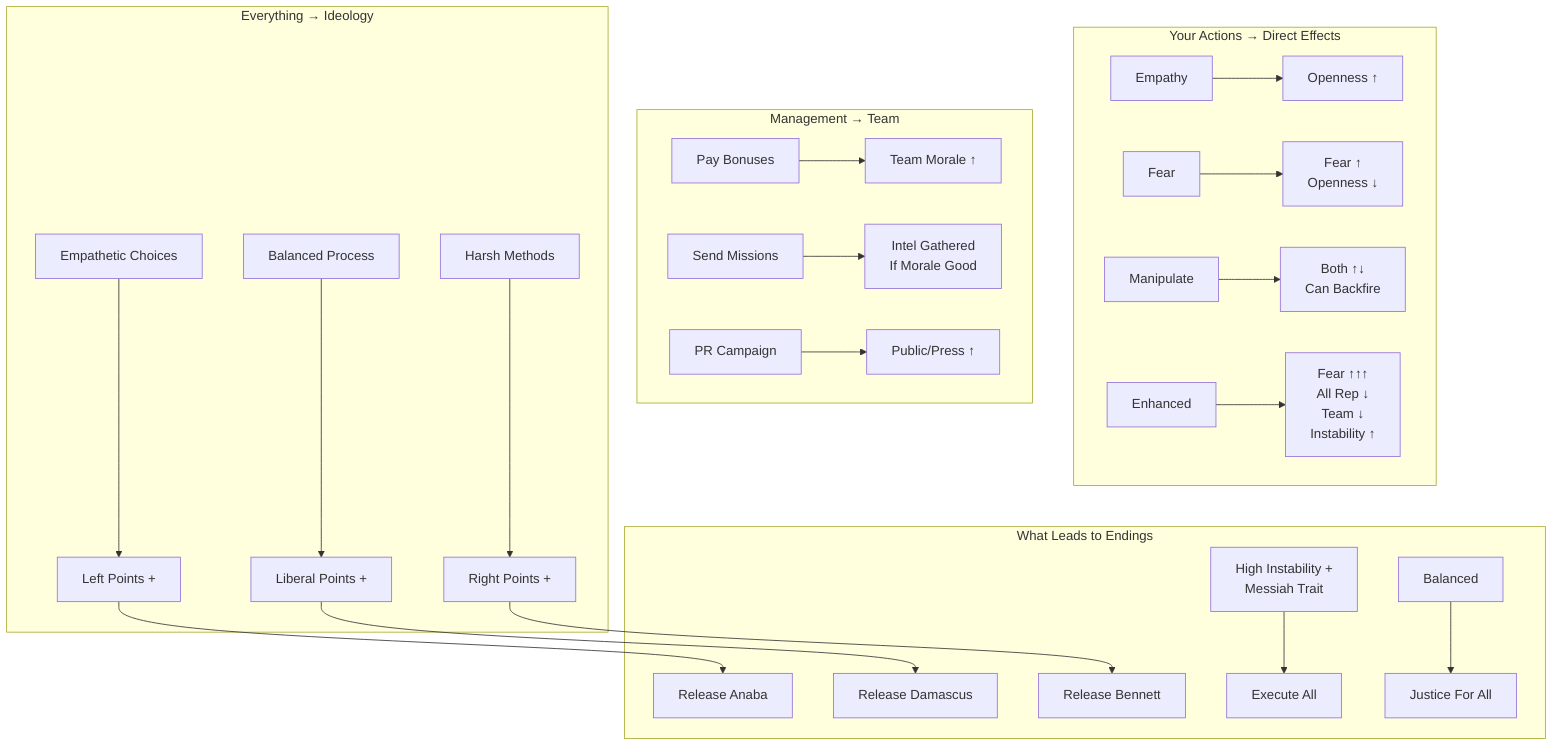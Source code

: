 graph TB
    subgraph "Your Actions → Direct Effects"
        A1[Empathy] --> B1[Openness ↑]
        A2[Fear] --> B2[Fear ↑<br/>Openness ↓]
        A3[Manipulate] --> B3[Both ↑↓<br/>Can Backfire]
        A4[Enhanced] --> B4[Fear ↑↑↑<br/>All Rep ↓<br/>Team ↓<br/>Instability ↑]
    end

    subgraph "Management → Team"
        C1[Pay Bonuses] --> D1[Team Morale ↑]
        C2[Send Missions] --> D2[Intel Gathered<br/>If Morale Good]
        C3[PR Campaign] --> D3[Public/Press ↑]
    end

    subgraph "Everything → Ideology"
        E1[Empathetic Choices] --> F1[Left Points +]
        E2[Balanced Process] --> F2[Liberal Points +]
        E3[Harsh Methods] --> F3[Right Points +]
    end

    subgraph "What Leads to Endings"
        F1 --> G1[Release Anaba]
        F2 --> G2[Release Damascus]
        F3 --> G3[Release Bennett]
        H1[High Instability +<br/>Messiah Trait] --> G4[Execute All]
        H2[Balanced] --> G5[Justice For All]
    end